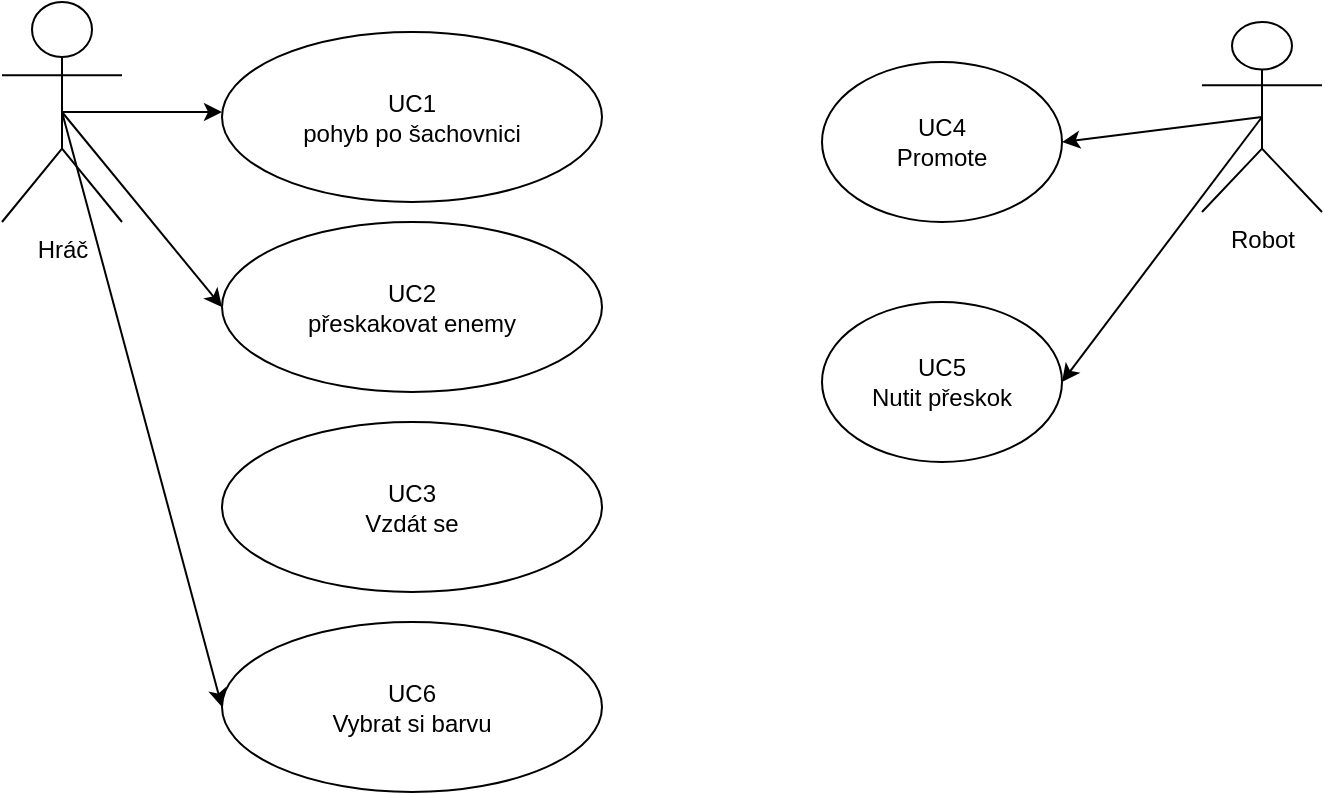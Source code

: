 <mxfile>
    <diagram id="AzitSUIeQGwWe5E4d1a8" name="Page-1">
        <mxGraphModel dx="650" dy="351" grid="1" gridSize="10" guides="1" tooltips="1" connect="1" arrows="1" fold="1" page="1" pageScale="1" pageWidth="850" pageHeight="1100" math="0" shadow="0">
            <root>
                <mxCell id="0"/>
                <mxCell id="1" parent="0"/>
                <mxCell id="6" style="edgeStyle=none;html=1;exitX=0.5;exitY=0.5;exitDx=0;exitDy=0;exitPerimeter=0;" parent="1" source="3" edge="1">
                    <mxGeometry relative="1" as="geometry">
                        <mxPoint x="150" y="115" as="targetPoint"/>
                    </mxGeometry>
                </mxCell>
                <mxCell id="9" style="edgeStyle=none;html=1;exitX=0.5;exitY=0.5;exitDx=0;exitDy=0;exitPerimeter=0;entryX=0;entryY=0.5;entryDx=0;entryDy=0;" edge="1" parent="1" source="3" target="8">
                    <mxGeometry relative="1" as="geometry"/>
                </mxCell>
                <mxCell id="22" style="edgeStyle=none;html=1;exitX=0.5;exitY=0.5;exitDx=0;exitDy=0;exitPerimeter=0;entryX=0;entryY=0.5;entryDx=0;entryDy=0;" edge="1" parent="1" source="3" target="21">
                    <mxGeometry relative="1" as="geometry"/>
                </mxCell>
                <mxCell id="3" value="Hráč" style="shape=umlActor;verticalLabelPosition=bottom;verticalAlign=top;html=1;outlineConnect=0;fillColor=none;" parent="1" vertex="1">
                    <mxGeometry x="40" y="60" width="60" height="110" as="geometry"/>
                </mxCell>
                <mxCell id="7" value="UC1&lt;br&gt;pohyb po šachovnici" style="ellipse;whiteSpace=wrap;html=1;fillColor=none;" parent="1" vertex="1">
                    <mxGeometry x="150" y="75" width="190" height="85" as="geometry"/>
                </mxCell>
                <mxCell id="8" value="UC2&lt;br&gt;přeskakovat enemy" style="ellipse;whiteSpace=wrap;html=1;fillColor=none;" vertex="1" parent="1">
                    <mxGeometry x="150" y="170" width="190" height="85" as="geometry"/>
                </mxCell>
                <mxCell id="10" value="UC3&lt;br&gt;Vzdát se" style="ellipse;whiteSpace=wrap;html=1;fillColor=none;" vertex="1" parent="1">
                    <mxGeometry x="150" y="270" width="190" height="85" as="geometry"/>
                </mxCell>
                <mxCell id="16" style="edgeStyle=none;html=1;exitX=0.5;exitY=0.5;exitDx=0;exitDy=0;exitPerimeter=0;entryX=1;entryY=0.5;entryDx=0;entryDy=0;" edge="1" parent="1" source="11">
                    <mxGeometry relative="1" as="geometry"/>
                </mxCell>
                <mxCell id="18" style="edgeStyle=none;html=1;exitX=0.5;exitY=0.5;exitDx=0;exitDy=0;exitPerimeter=0;entryX=1;entryY=0.5;entryDx=0;entryDy=0;" edge="1" parent="1" source="11" target="17">
                    <mxGeometry relative="1" as="geometry"/>
                </mxCell>
                <mxCell id="20" style="edgeStyle=none;html=1;exitX=0.5;exitY=0.5;exitDx=0;exitDy=0;exitPerimeter=0;entryX=1;entryY=0.5;entryDx=0;entryDy=0;" edge="1" parent="1" source="11" target="19">
                    <mxGeometry relative="1" as="geometry"/>
                </mxCell>
                <mxCell id="11" value="Robot" style="shape=umlActor;verticalLabelPosition=bottom;verticalAlign=top;html=1;outlineConnect=0;" vertex="1" parent="1">
                    <mxGeometry x="640" y="70" width="60" height="95" as="geometry"/>
                </mxCell>
                <mxCell id="17" value="UC4&lt;br&gt;Promote" style="ellipse;whiteSpace=wrap;html=1;" vertex="1" parent="1">
                    <mxGeometry x="450" y="90" width="120" height="80" as="geometry"/>
                </mxCell>
                <mxCell id="19" value="UC5&lt;br&gt;Nutit přeskok" style="ellipse;whiteSpace=wrap;html=1;fillColor=none;" vertex="1" parent="1">
                    <mxGeometry x="450" y="210" width="120" height="80" as="geometry"/>
                </mxCell>
                <mxCell id="21" value="UC6&lt;br&gt;Vybrat si barvu" style="ellipse;whiteSpace=wrap;html=1;fillColor=none;" vertex="1" parent="1">
                    <mxGeometry x="150" y="370" width="190" height="85" as="geometry"/>
                </mxCell>
            </root>
        </mxGraphModel>
    </diagram>
</mxfile>
